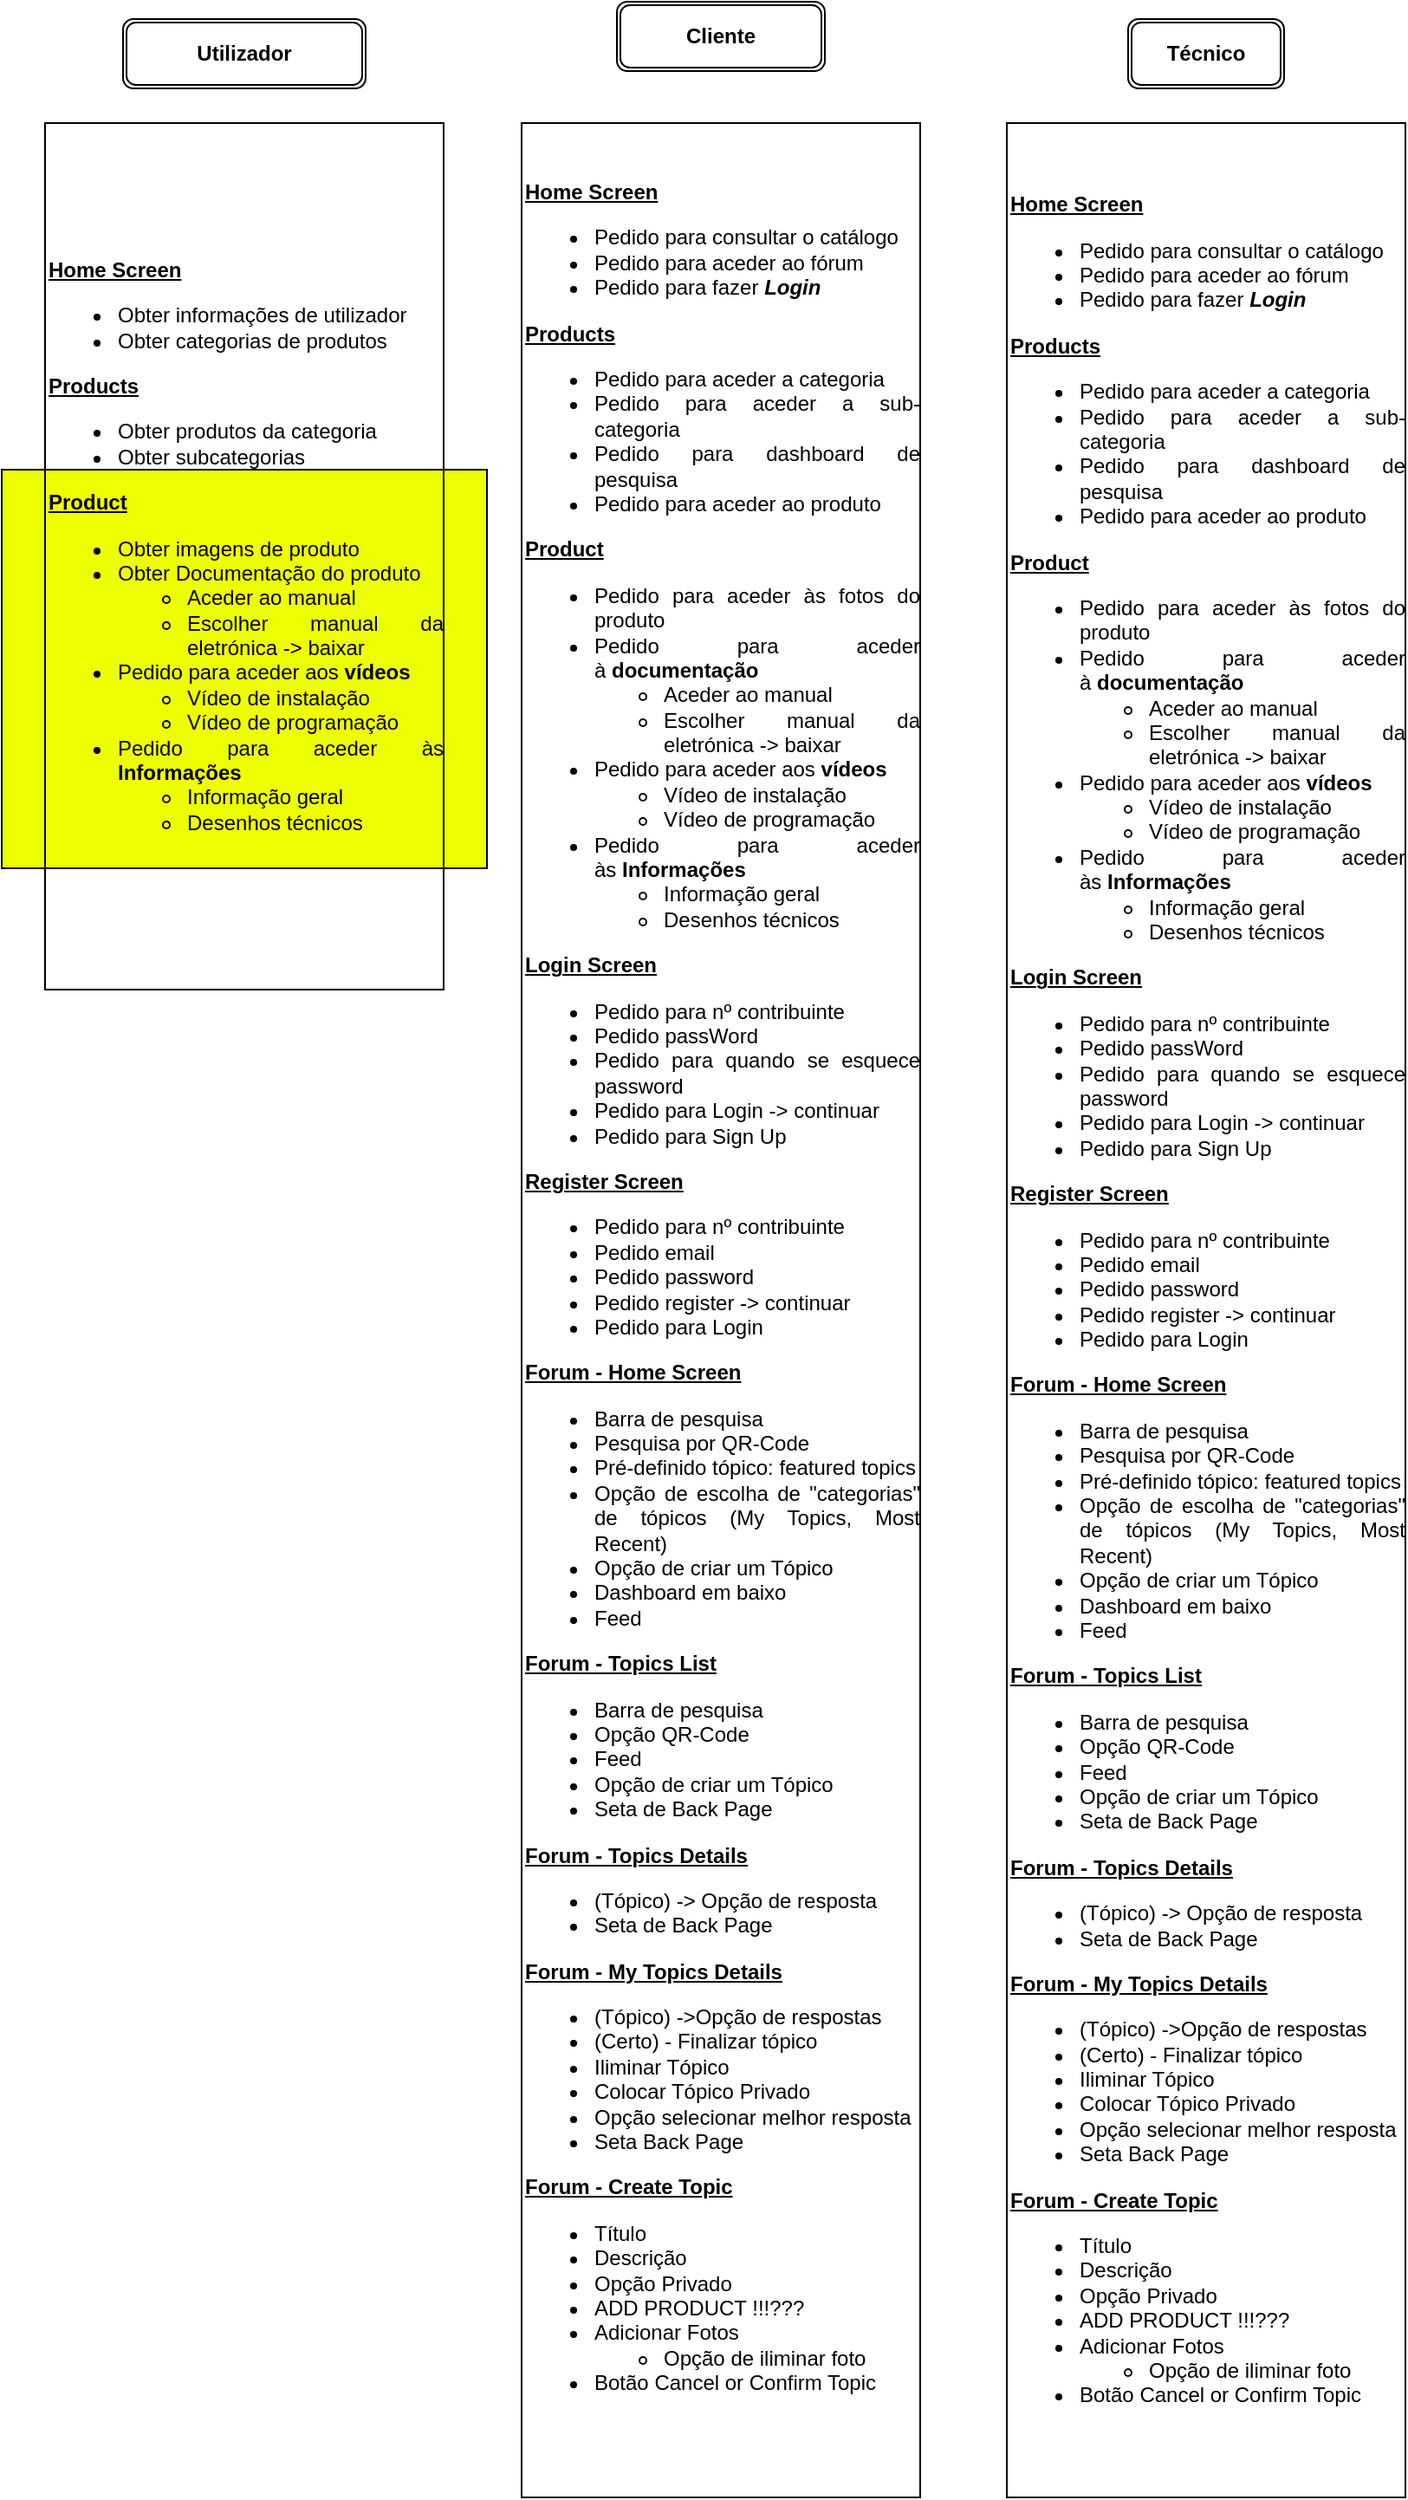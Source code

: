 <mxfile version="20.8.20" type="github">
  <diagram name="Página-1" id="kiCXkl-eVupk_ZroLNsJ">
    <mxGraphModel dx="683" dy="369" grid="1" gridSize="10" guides="1" tooltips="1" connect="1" arrows="1" fold="1" page="1" pageScale="1" pageWidth="827" pageHeight="1169" math="0" shadow="0">
      <root>
        <mxCell id="0" />
        <mxCell id="1" parent="0" />
        <mxCell id="rQLQHIbvt_KvwNL9c9PV-1" value="" style="rounded=0;whiteSpace=wrap;html=1;fillColor=#eeff00;" vertex="1" parent="1">
          <mxGeometry x="30" y="300" width="280" height="230" as="geometry" />
        </mxCell>
        <mxCell id="KZ9W_DSHIqvTxx3p64X--19" value="&lt;b&gt;Utilizador&lt;/b&gt;" style="shape=ext;double=1;rounded=1;whiteSpace=wrap;html=1;" parent="1" vertex="1">
          <mxGeometry x="100" y="40" width="140" height="40" as="geometry" />
        </mxCell>
        <mxCell id="KZ9W_DSHIqvTxx3p64X--20" value="&lt;b&gt;Cliente&lt;/b&gt;" style="shape=ext;double=1;rounded=1;whiteSpace=wrap;html=1;" parent="1" vertex="1">
          <mxGeometry x="385" y="30" width="120" height="40" as="geometry" />
        </mxCell>
        <mxCell id="KZ9W_DSHIqvTxx3p64X--22" value="&lt;b&gt;Técnico&lt;/b&gt;" style="shape=ext;double=1;rounded=1;whiteSpace=wrap;html=1;" parent="1" vertex="1">
          <mxGeometry x="680" y="40" width="90" height="40" as="geometry" />
        </mxCell>
        <mxCell id="KZ9W_DSHIqvTxx3p64X--23" value="&lt;div style=&quot;text-align: justify;&quot;&gt;&lt;div&gt;&lt;b&gt;&lt;u&gt;Home Screen&lt;/u&gt;&lt;/b&gt;&lt;/div&gt;&lt;ul&gt;&lt;li&gt;Obter informações de utilizador&lt;/li&gt;&lt;li&gt;Obter categorias de produtos&lt;/li&gt;&lt;/ul&gt;&lt;b&gt;&lt;u&gt;Products&lt;/u&gt;&lt;/b&gt;&lt;br&gt;&lt;ul&gt;&lt;li&gt;Obter produtos da categoria&lt;/li&gt;&lt;li&gt;Obter subcategorias&lt;/li&gt;&lt;/ul&gt;&lt;b&gt;&lt;u&gt;Product&lt;/u&gt;&lt;/b&gt;&lt;br&gt;&lt;ul&gt;&lt;li&gt;Obter imagens de produto&lt;/li&gt;&lt;li&gt;Obter Documentação do produto&lt;/li&gt;&lt;ul&gt;&lt;li&gt;Aceder ao manual&lt;/li&gt;&lt;li&gt;Escolher manual da eletrónica -&amp;gt; baixar&lt;/li&gt;&lt;/ul&gt;&lt;li&gt;Pedido para aceder aos &lt;b&gt;vídeos&lt;/b&gt;&lt;/li&gt;&lt;ul&gt;&lt;li&gt;Vídeo de instalação&lt;/li&gt;&lt;li&gt;Vídeo de programação&lt;/li&gt;&lt;/ul&gt;&lt;li&gt;Pedido para aceder às &lt;b&gt;Informações&lt;/b&gt;&lt;/li&gt;&lt;ul&gt;&lt;li&gt;Informação geral&lt;/li&gt;&lt;li&gt;Desenhos técnicos&lt;/li&gt;&lt;/ul&gt;&lt;/ul&gt;&lt;/div&gt;" style="text;html=1;strokeColor=default;fillColor=none;align=left;verticalAlign=middle;whiteSpace=wrap;rounded=0;" parent="1" vertex="1">
          <mxGeometry x="55" y="100" width="230" height="500" as="geometry" />
        </mxCell>
        <mxCell id="KZ9W_DSHIqvTxx3p64X--24" value="&lt;div style=&quot;text-align: justify;&quot;&gt;&lt;div&gt;&lt;b style=&quot;border-color: var(--border-color);&quot;&gt;&lt;u style=&quot;border-color: var(--border-color);&quot;&gt;Home Screen&lt;/u&gt;&lt;/b&gt;&lt;br&gt;&lt;/div&gt;&lt;ul&gt;&lt;li&gt;&lt;span style=&quot;background-color: initial;&quot;&gt;Pedido para consultar o catálogo&lt;/span&gt;&lt;/li&gt;&lt;li&gt;&lt;span style=&quot;background-color: initial;&quot;&gt;Pedido para aceder ao fórum&lt;/span&gt;&lt;/li&gt;&lt;li&gt;Pedido para fazer &lt;i&gt;&lt;b&gt;Login&lt;/b&gt;&lt;/i&gt;&lt;/li&gt;&lt;/ul&gt;&lt;b&gt;&lt;u&gt;Products&lt;/u&gt;&lt;/b&gt;&lt;br&gt;&lt;ul&gt;&lt;li style=&quot;border-color: var(--border-color);&quot;&gt;Pedido para aceder a categoria&lt;/li&gt;&lt;li style=&quot;border-color: var(--border-color);&quot;&gt;Pedido para aceder a sub-categoria&lt;/li&gt;&lt;li style=&quot;border-color: var(--border-color);&quot;&gt;Pedido para dashboard de pesquisa&lt;/li&gt;&lt;li style=&quot;border-color: var(--border-color);&quot;&gt;Pedido para aceder ao produto&lt;/li&gt;&lt;/ul&gt;&lt;b&gt;&lt;u&gt;Product&lt;/u&gt;&lt;/b&gt;&lt;br&gt;&lt;ul&gt;&lt;li style=&quot;border-color: var(--border-color);&quot;&gt;Pedido para aceder às fotos do produto&lt;/li&gt;&lt;li style=&quot;border-color: var(--border-color);&quot;&gt;Pedido para aceder à&amp;nbsp;&lt;b style=&quot;border-color: var(--border-color);&quot;&gt;documentação&lt;/b&gt;&lt;/li&gt;&lt;ul style=&quot;border-color: var(--border-color);&quot;&gt;&lt;li style=&quot;border-color: var(--border-color);&quot;&gt;Aceder ao manual&lt;/li&gt;&lt;li style=&quot;border-color: var(--border-color);&quot;&gt;Escolher manual da eletrónica -&amp;gt; baixar&lt;/li&gt;&lt;/ul&gt;&lt;li style=&quot;border-color: var(--border-color);&quot;&gt;Pedido para aceder aos&amp;nbsp;&lt;b style=&quot;border-color: var(--border-color);&quot;&gt;vídeos&lt;/b&gt;&lt;/li&gt;&lt;ul style=&quot;border-color: var(--border-color);&quot;&gt;&lt;li style=&quot;border-color: var(--border-color);&quot;&gt;Vídeo de instalação&lt;/li&gt;&lt;li style=&quot;border-color: var(--border-color);&quot;&gt;Vídeo de programação&lt;/li&gt;&lt;/ul&gt;&lt;li style=&quot;border-color: var(--border-color);&quot;&gt;Pedido para aceder às&amp;nbsp;&lt;b style=&quot;border-color: var(--border-color);&quot;&gt;Informações&lt;/b&gt;&lt;/li&gt;&lt;ul style=&quot;border-color: var(--border-color);&quot;&gt;&lt;li style=&quot;border-color: var(--border-color);&quot;&gt;Informação geral&lt;/li&gt;&lt;li style=&quot;border-color: var(--border-color);&quot;&gt;Desenhos técnicos&lt;/li&gt;&lt;/ul&gt;&lt;/ul&gt;&lt;b&gt;&lt;u&gt;Login Screen&lt;/u&gt;&lt;/b&gt;&lt;/div&gt;&lt;div style=&quot;text-align: justify;&quot;&gt;&lt;ul&gt;&lt;li&gt;Pedido para nº contribuinte&lt;/li&gt;&lt;li&gt;Pedido passWord&lt;/li&gt;&lt;li&gt;Pedido para quando se esquece password&lt;/li&gt;&lt;li&gt;Pedido para Login -&amp;gt; continuar&lt;/li&gt;&lt;li&gt;Pedido para Sign Up&lt;/li&gt;&lt;/ul&gt;&lt;b&gt;&lt;u&gt;Register Screen&lt;/u&gt;&lt;/b&gt;&lt;/div&gt;&lt;div style=&quot;text-align: justify;&quot;&gt;&lt;ul&gt;&lt;li&gt;Pedido para nº contribuinte&lt;/li&gt;&lt;li&gt;Pedido email&lt;/li&gt;&lt;li&gt;Pedido password&lt;/li&gt;&lt;li&gt;Pedido register -&amp;gt; continuar&lt;/li&gt;&lt;li&gt;Pedido para Login&lt;/li&gt;&lt;/ul&gt;&lt;div&gt;&lt;u&gt;&lt;b&gt;Forum - Home Screen&lt;/b&gt;&lt;/u&gt;&lt;/div&gt;&lt;div&gt;&lt;ul&gt;&lt;li&gt;Barra de pesquisa&lt;/li&gt;&lt;li&gt;Pesquisa por QR-Code&lt;/li&gt;&lt;li&gt;Pré-definido tópico: featured topics&lt;/li&gt;&lt;li&gt;Opção de escolha de &quot;categorias&quot; de tópicos (My Topics, Most Recent)&lt;/li&gt;&lt;li&gt;Opção de criar um Tópico&lt;/li&gt;&lt;li&gt;Dashboard em baixo&lt;/li&gt;&lt;li&gt;Feed&lt;/li&gt;&lt;/ul&gt;&lt;div&gt;&lt;b&gt;&lt;u&gt;Forum - Topics List&lt;/u&gt;&lt;/b&gt;&lt;/div&gt;&lt;/div&gt;&lt;div&gt;&lt;ul&gt;&lt;li&gt;Barra de pesquisa&lt;/li&gt;&lt;li&gt;Opção QR-Code&lt;/li&gt;&lt;li&gt;Feed&lt;/li&gt;&lt;li&gt;Opção de criar um Tópico&lt;/li&gt;&lt;li&gt;Seta de Back Page&lt;/li&gt;&lt;/ul&gt;&lt;div&gt;&lt;u&gt;&lt;b&gt;Forum - Topics Details&lt;/b&gt;&lt;/u&gt;&lt;/div&gt;&lt;/div&gt;&lt;div&gt;&lt;ul&gt;&lt;li&gt;(Tópico) -&amp;gt; Opção de resposta&lt;/li&gt;&lt;li&gt;Seta de Back Page&lt;/li&gt;&lt;/ul&gt;&lt;div&gt;&lt;u&gt;&lt;b&gt;Forum - My Topics Details&lt;/b&gt;&lt;/u&gt;&lt;/div&gt;&lt;/div&gt;&lt;div&gt;&lt;ul&gt;&lt;li&gt;(Tópico) -&amp;gt;Opção de respostas&lt;/li&gt;&lt;li&gt;(Certo) - Finalizar tópico&lt;/li&gt;&lt;li&gt;Iliminar Tópico&lt;/li&gt;&lt;li&gt;Colocar Tópico Privado&lt;/li&gt;&lt;li&gt;Opção selecionar melhor resposta&lt;/li&gt;&lt;li&gt;Seta Back Page&lt;/li&gt;&lt;/ul&gt;&lt;div&gt;&lt;b&gt;&lt;u&gt;Forum - Create Topic&lt;/u&gt;&lt;/b&gt;&lt;/div&gt;&lt;div&gt;&lt;ul&gt;&lt;li&gt;Título&lt;/li&gt;&lt;li&gt;Descrição&lt;/li&gt;&lt;li&gt;Opção Privado&lt;/li&gt;&lt;li&gt;ADD PRODUCT !!!???&lt;/li&gt;&lt;li&gt;Adicionar Fotos&lt;/li&gt;&lt;ul&gt;&lt;li&gt;Opção de iliminar foto&lt;/li&gt;&lt;/ul&gt;&lt;li&gt;Botão Cancel or Confirm Topic&lt;/li&gt;&lt;/ul&gt;&lt;/div&gt;&lt;div&gt;&lt;br&gt;&lt;/div&gt;&lt;/div&gt;&lt;/div&gt;" style="text;html=1;strokeColor=default;fillColor=none;align=left;verticalAlign=middle;whiteSpace=wrap;rounded=0;" parent="1" vertex="1">
          <mxGeometry x="330" y="100" width="230" height="1370" as="geometry" />
        </mxCell>
        <mxCell id="KZ9W_DSHIqvTxx3p64X--25" value="&lt;div style=&quot;text-align: justify;&quot;&gt;&lt;div&gt;&lt;b style=&quot;border-color: var(--border-color);&quot;&gt;&lt;u style=&quot;border-color: var(--border-color);&quot;&gt;Home Screen&lt;/u&gt;&lt;/b&gt;&lt;br&gt;&lt;/div&gt;&lt;ul&gt;&lt;li&gt;Pedido para consultar o catálogo&lt;/li&gt;&lt;li&gt;Pedido para aceder ao fórum&lt;/li&gt;&lt;li&gt;Pedido para fazer &lt;i&gt;&lt;b&gt;Login&lt;/b&gt;&lt;/i&gt;&lt;/li&gt;&lt;/ul&gt;&lt;b&gt;&lt;u&gt;Products&lt;/u&gt;&lt;br&gt;&lt;/b&gt;&lt;ul&gt;&lt;li style=&quot;border-color: var(--border-color);&quot;&gt;Pedido para aceder a categoria&lt;/li&gt;&lt;li style=&quot;border-color: var(--border-color);&quot;&gt;Pedido para aceder a sub-categoria&lt;/li&gt;&lt;li style=&quot;border-color: var(--border-color);&quot;&gt;Pedido para dashboard de pesquisa&lt;/li&gt;&lt;li style=&quot;border-color: var(--border-color);&quot;&gt;Pedido para aceder ao produto&lt;/li&gt;&lt;/ul&gt;&lt;b&gt;&lt;u&gt;Product&lt;/u&gt;&lt;/b&gt;&lt;br&gt;&lt;ul&gt;&lt;li style=&quot;border-color: var(--border-color);&quot;&gt;Pedido para aceder às fotos do produto&lt;/li&gt;&lt;li style=&quot;border-color: var(--border-color);&quot;&gt;Pedido para aceder à&amp;nbsp;&lt;b style=&quot;border-color: var(--border-color);&quot;&gt;documentação&lt;/b&gt;&lt;/li&gt;&lt;ul style=&quot;border-color: var(--border-color);&quot;&gt;&lt;li style=&quot;border-color: var(--border-color);&quot;&gt;Aceder ao manual&lt;/li&gt;&lt;li style=&quot;border-color: var(--border-color);&quot;&gt;Escolher manual da eletrónica -&amp;gt; baixar&lt;/li&gt;&lt;/ul&gt;&lt;li style=&quot;border-color: var(--border-color);&quot;&gt;Pedido para aceder aos&amp;nbsp;&lt;b style=&quot;border-color: var(--border-color);&quot;&gt;vídeos&lt;/b&gt;&lt;/li&gt;&lt;ul style=&quot;border-color: var(--border-color);&quot;&gt;&lt;li style=&quot;border-color: var(--border-color);&quot;&gt;Vídeo de instalação&lt;/li&gt;&lt;li style=&quot;border-color: var(--border-color);&quot;&gt;Vídeo de programação&lt;/li&gt;&lt;/ul&gt;&lt;li style=&quot;border-color: var(--border-color);&quot;&gt;Pedido para aceder às&amp;nbsp;&lt;b style=&quot;border-color: var(--border-color);&quot;&gt;Informações&lt;/b&gt;&lt;/li&gt;&lt;ul style=&quot;border-color: var(--border-color);&quot;&gt;&lt;li style=&quot;border-color: var(--border-color);&quot;&gt;Informação geral&lt;/li&gt;&lt;li style=&quot;border-color: var(--border-color);&quot;&gt;Desenhos técnicos&lt;/li&gt;&lt;/ul&gt;&lt;/ul&gt;&lt;div&gt;&lt;div style=&quot;border-color: var(--border-color);&quot;&gt;&lt;b style=&quot;border-color: var(--border-color);&quot;&gt;&lt;u style=&quot;border-color: var(--border-color);&quot;&gt;Login Screen&lt;/u&gt;&lt;/b&gt;&lt;/div&gt;&lt;div style=&quot;border-color: var(--border-color);&quot;&gt;&lt;ul style=&quot;border-color: var(--border-color);&quot;&gt;&lt;li style=&quot;border-color: var(--border-color);&quot;&gt;Pedido para nº contribuinte&lt;/li&gt;&lt;li style=&quot;border-color: var(--border-color);&quot;&gt;Pedido passWord&lt;/li&gt;&lt;li style=&quot;border-color: var(--border-color);&quot;&gt;Pedido para quando se esquece password&lt;/li&gt;&lt;li style=&quot;border-color: var(--border-color);&quot;&gt;Pedido para Login -&amp;gt; continuar&lt;/li&gt;&lt;li style=&quot;border-color: var(--border-color);&quot;&gt;Pedido para Sign Up&lt;/li&gt;&lt;/ul&gt;&lt;b style=&quot;border-color: var(--border-color);&quot;&gt;&lt;u style=&quot;border-color: var(--border-color);&quot;&gt;Register Screen&lt;/u&gt;&lt;/b&gt;&lt;/div&gt;&lt;div style=&quot;border-color: var(--border-color);&quot;&gt;&lt;ul style=&quot;border-color: var(--border-color);&quot;&gt;&lt;li style=&quot;border-color: var(--border-color);&quot;&gt;Pedido para nº contribuinte&lt;/li&gt;&lt;li style=&quot;border-color: var(--border-color);&quot;&gt;Pedido email&lt;/li&gt;&lt;li style=&quot;border-color: var(--border-color);&quot;&gt;Pedido password&lt;/li&gt;&lt;li style=&quot;border-color: var(--border-color);&quot;&gt;Pedido register -&amp;gt; continuar&lt;/li&gt;&lt;li style=&quot;border-color: var(--border-color);&quot;&gt;Pedido para Login&lt;/li&gt;&lt;/ul&gt;&lt;div style=&quot;border-color: var(--border-color);&quot;&gt;&lt;u style=&quot;border-color: var(--border-color);&quot;&gt;&lt;b style=&quot;border-color: var(--border-color);&quot;&gt;Forum - Home Screen&lt;/b&gt;&lt;/u&gt;&lt;/div&gt;&lt;div style=&quot;border-color: var(--border-color);&quot;&gt;&lt;ul style=&quot;border-color: var(--border-color);&quot;&gt;&lt;li style=&quot;border-color: var(--border-color);&quot;&gt;Barra de pesquisa&lt;/li&gt;&lt;li style=&quot;border-color: var(--border-color);&quot;&gt;Pesquisa por QR-Code&lt;/li&gt;&lt;li style=&quot;border-color: var(--border-color);&quot;&gt;Pré-definido tópico: featured topics&lt;/li&gt;&lt;li style=&quot;border-color: var(--border-color);&quot;&gt;Opção de escolha de &quot;categorias&quot; de tópicos (My Topics, Most Recent)&lt;/li&gt;&lt;li style=&quot;border-color: var(--border-color);&quot;&gt;Opção de criar um Tópico&lt;/li&gt;&lt;li style=&quot;border-color: var(--border-color);&quot;&gt;Dashboard em baixo&lt;/li&gt;&lt;li style=&quot;border-color: var(--border-color);&quot;&gt;Feed&lt;/li&gt;&lt;/ul&gt;&lt;div style=&quot;border-color: var(--border-color);&quot;&gt;&lt;b style=&quot;border-color: var(--border-color);&quot;&gt;&lt;u style=&quot;border-color: var(--border-color);&quot;&gt;Forum - Topics List&lt;/u&gt;&lt;/b&gt;&lt;/div&gt;&lt;/div&gt;&lt;div style=&quot;border-color: var(--border-color);&quot;&gt;&lt;ul style=&quot;border-color: var(--border-color);&quot;&gt;&lt;li style=&quot;border-color: var(--border-color);&quot;&gt;Barra de pesquisa&lt;/li&gt;&lt;li style=&quot;border-color: var(--border-color);&quot;&gt;Opção QR-Code&lt;/li&gt;&lt;li style=&quot;border-color: var(--border-color);&quot;&gt;Feed&lt;/li&gt;&lt;li style=&quot;border-color: var(--border-color);&quot;&gt;Opção de criar um Tópico&lt;/li&gt;&lt;li style=&quot;border-color: var(--border-color);&quot;&gt;Seta de Back Page&lt;/li&gt;&lt;/ul&gt;&lt;div style=&quot;border-color: var(--border-color);&quot;&gt;&lt;u style=&quot;border-color: var(--border-color);&quot;&gt;&lt;b style=&quot;border-color: var(--border-color);&quot;&gt;Forum - Topics Details&lt;/b&gt;&lt;/u&gt;&lt;/div&gt;&lt;/div&gt;&lt;div style=&quot;border-color: var(--border-color);&quot;&gt;&lt;ul style=&quot;border-color: var(--border-color);&quot;&gt;&lt;li style=&quot;border-color: var(--border-color);&quot;&gt;(Tópico) -&amp;gt; Opção de resposta&lt;/li&gt;&lt;li style=&quot;border-color: var(--border-color);&quot;&gt;Seta de Back Page&lt;/li&gt;&lt;/ul&gt;&lt;div style=&quot;border-color: var(--border-color);&quot;&gt;&lt;u style=&quot;border-color: var(--border-color);&quot;&gt;&lt;b style=&quot;border-color: var(--border-color);&quot;&gt;Forum - My Topics Details&lt;/b&gt;&lt;/u&gt;&lt;/div&gt;&lt;/div&gt;&lt;div style=&quot;border-color: var(--border-color);&quot;&gt;&lt;ul style=&quot;border-color: var(--border-color);&quot;&gt;&lt;li style=&quot;border-color: var(--border-color);&quot;&gt;(Tópico) -&amp;gt;Opção de respostas&lt;/li&gt;&lt;li style=&quot;border-color: var(--border-color);&quot;&gt;(Certo) - Finalizar tópico&lt;/li&gt;&lt;li style=&quot;border-color: var(--border-color);&quot;&gt;Iliminar Tópico&lt;/li&gt;&lt;li style=&quot;border-color: var(--border-color);&quot;&gt;Colocar Tópico Privado&lt;/li&gt;&lt;li style=&quot;border-color: var(--border-color);&quot;&gt;Opção selecionar melhor resposta&lt;/li&gt;&lt;li style=&quot;border-color: var(--border-color);&quot;&gt;Seta Back Page&lt;/li&gt;&lt;/ul&gt;&lt;div style=&quot;border-color: var(--border-color);&quot;&gt;&lt;b style=&quot;border-color: var(--border-color);&quot;&gt;&lt;u style=&quot;border-color: var(--border-color);&quot;&gt;Forum - Create Topic&lt;/u&gt;&lt;/b&gt;&lt;/div&gt;&lt;div style=&quot;border-color: var(--border-color);&quot;&gt;&lt;ul style=&quot;border-color: var(--border-color);&quot;&gt;&lt;li style=&quot;border-color: var(--border-color);&quot;&gt;Título&lt;/li&gt;&lt;li style=&quot;border-color: var(--border-color);&quot;&gt;Descrição&lt;/li&gt;&lt;li style=&quot;border-color: var(--border-color);&quot;&gt;Opção Privado&lt;/li&gt;&lt;li style=&quot;border-color: var(--border-color);&quot;&gt;ADD PRODUCT !!!???&lt;/li&gt;&lt;li style=&quot;border-color: var(--border-color);&quot;&gt;Adicionar Fotos&lt;/li&gt;&lt;ul style=&quot;border-color: var(--border-color);&quot;&gt;&lt;li style=&quot;border-color: var(--border-color);&quot;&gt;Opção de iliminar foto&lt;/li&gt;&lt;/ul&gt;&lt;li style=&quot;border-color: var(--border-color);&quot;&gt;Botão Cancel or Confirm Topic&lt;/li&gt;&lt;/ul&gt;&lt;/div&gt;&lt;/div&gt;&lt;/div&gt;&lt;/div&gt;&lt;/div&gt;" style="text;html=1;strokeColor=default;fillColor=none;align=left;verticalAlign=middle;whiteSpace=wrap;rounded=0;" parent="1" vertex="1">
          <mxGeometry x="610" y="100" width="230" height="1370" as="geometry" />
        </mxCell>
      </root>
    </mxGraphModel>
  </diagram>
</mxfile>
